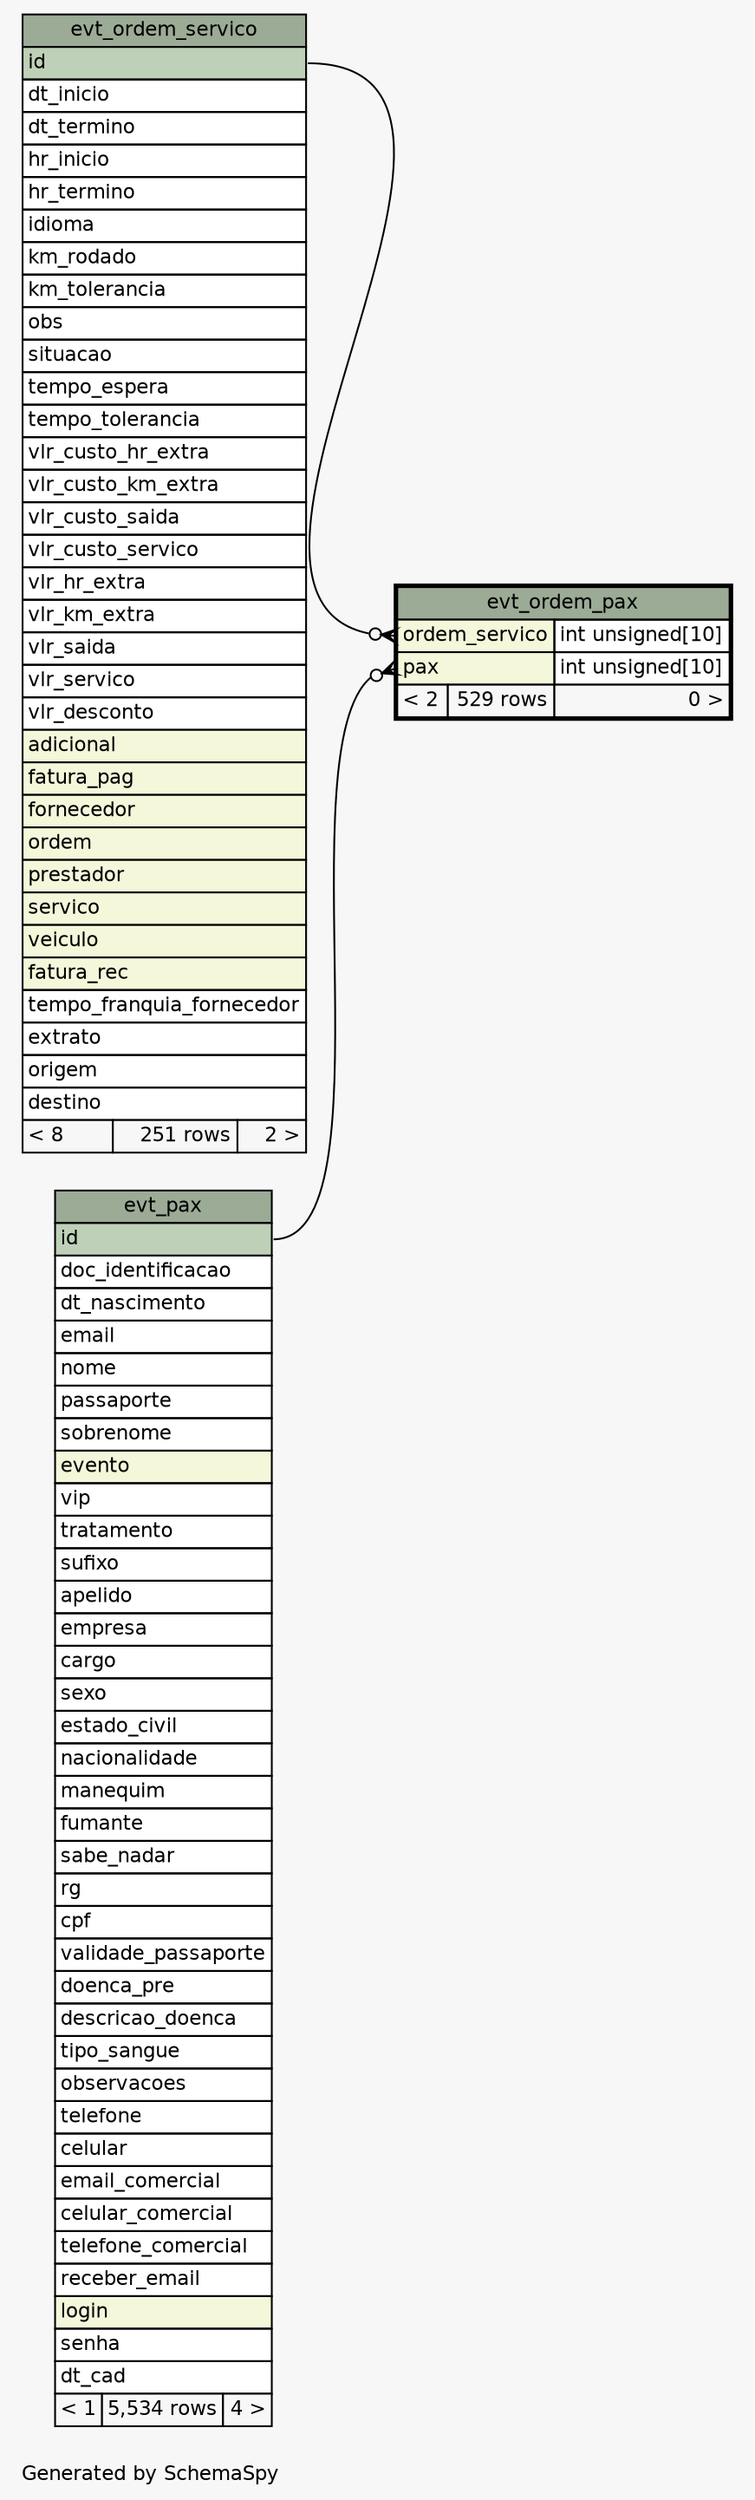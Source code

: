 // dot 2.38.0 on Windows 10 10.0
// SchemaSpy rev 590
digraph "oneDegreeRelationshipsDiagram" {
  graph [
    rankdir="RL"
    bgcolor="#f7f7f7"
    label="\nGenerated by SchemaSpy"
    labeljust="l"
    nodesep="0.18"
    ranksep="0.46"
    fontname="Helvetica"
    fontsize="11"
  ];
  node [
    fontname="Helvetica"
    fontsize="11"
    shape="plaintext"
  ];
  edge [
    arrowsize="0.8"
  ];
  "evt_ordem_pax":"ordem_servico":w -> "evt_ordem_servico":"id":e [arrowhead=none dir=back arrowtail=crowodot];
  "evt_ordem_pax":"pax":w -> "evt_pax":"id":e [arrowhead=none dir=back arrowtail=crowodot];
  "evt_ordem_pax" [
    label=<
    <TABLE BORDER="2" CELLBORDER="1" CELLSPACING="0" BGCOLOR="#ffffff">
      <TR><TD COLSPAN="3" BGCOLOR="#9bab96" ALIGN="CENTER">evt_ordem_pax</TD></TR>
      <TR><TD PORT="ordem_servico" COLSPAN="2" BGCOLOR="#f4f7da" ALIGN="LEFT">ordem_servico</TD><TD PORT="ordem_servico.type" ALIGN="LEFT">int unsigned[10]</TD></TR>
      <TR><TD PORT="pax" COLSPAN="2" BGCOLOR="#f4f7da" ALIGN="LEFT">pax</TD><TD PORT="pax.type" ALIGN="LEFT">int unsigned[10]</TD></TR>
      <TR><TD ALIGN="LEFT" BGCOLOR="#f7f7f7">&lt; 2</TD><TD ALIGN="RIGHT" BGCOLOR="#f7f7f7">529 rows</TD><TD ALIGN="RIGHT" BGCOLOR="#f7f7f7">0 &gt;</TD></TR>
    </TABLE>>
    URL="evt_ordem_pax.html"
    tooltip="evt_ordem_pax"
  ];
  "evt_ordem_servico" [
    label=<
    <TABLE BORDER="0" CELLBORDER="1" CELLSPACING="0" BGCOLOR="#ffffff">
      <TR><TD COLSPAN="3" BGCOLOR="#9bab96" ALIGN="CENTER">evt_ordem_servico</TD></TR>
      <TR><TD PORT="id" COLSPAN="3" BGCOLOR="#bed1b8" ALIGN="LEFT">id</TD></TR>
      <TR><TD PORT="dt_inicio" COLSPAN="3" ALIGN="LEFT">dt_inicio</TD></TR>
      <TR><TD PORT="dt_termino" COLSPAN="3" ALIGN="LEFT">dt_termino</TD></TR>
      <TR><TD PORT="hr_inicio" COLSPAN="3" ALIGN="LEFT">hr_inicio</TD></TR>
      <TR><TD PORT="hr_termino" COLSPAN="3" ALIGN="LEFT">hr_termino</TD></TR>
      <TR><TD PORT="idioma" COLSPAN="3" ALIGN="LEFT">idioma</TD></TR>
      <TR><TD PORT="km_rodado" COLSPAN="3" ALIGN="LEFT">km_rodado</TD></TR>
      <TR><TD PORT="km_tolerancia" COLSPAN="3" ALIGN="LEFT">km_tolerancia</TD></TR>
      <TR><TD PORT="obs" COLSPAN="3" ALIGN="LEFT">obs</TD></TR>
      <TR><TD PORT="situacao" COLSPAN="3" ALIGN="LEFT">situacao</TD></TR>
      <TR><TD PORT="tempo_espera" COLSPAN="3" ALIGN="LEFT">tempo_espera</TD></TR>
      <TR><TD PORT="tempo_tolerancia" COLSPAN="3" ALIGN="LEFT">tempo_tolerancia</TD></TR>
      <TR><TD PORT="vlr_custo_hr_extra" COLSPAN="3" ALIGN="LEFT">vlr_custo_hr_extra</TD></TR>
      <TR><TD PORT="vlr_custo_km_extra" COLSPAN="3" ALIGN="LEFT">vlr_custo_km_extra</TD></TR>
      <TR><TD PORT="vlr_custo_saida" COLSPAN="3" ALIGN="LEFT">vlr_custo_saida</TD></TR>
      <TR><TD PORT="vlr_custo_servico" COLSPAN="3" ALIGN="LEFT">vlr_custo_servico</TD></TR>
      <TR><TD PORT="vlr_hr_extra" COLSPAN="3" ALIGN="LEFT">vlr_hr_extra</TD></TR>
      <TR><TD PORT="vlr_km_extra" COLSPAN="3" ALIGN="LEFT">vlr_km_extra</TD></TR>
      <TR><TD PORT="vlr_saida" COLSPAN="3" ALIGN="LEFT">vlr_saida</TD></TR>
      <TR><TD PORT="vlr_servico" COLSPAN="3" ALIGN="LEFT">vlr_servico</TD></TR>
      <TR><TD PORT="vlr_desconto" COLSPAN="3" ALIGN="LEFT">vlr_desconto</TD></TR>
      <TR><TD PORT="adicional" COLSPAN="3" BGCOLOR="#f4f7da" ALIGN="LEFT">adicional</TD></TR>
      <TR><TD PORT="fatura_pag" COLSPAN="3" BGCOLOR="#f4f7da" ALIGN="LEFT">fatura_pag</TD></TR>
      <TR><TD PORT="fornecedor" COLSPAN="3" BGCOLOR="#f4f7da" ALIGN="LEFT">fornecedor</TD></TR>
      <TR><TD PORT="ordem" COLSPAN="3" BGCOLOR="#f4f7da" ALIGN="LEFT">ordem</TD></TR>
      <TR><TD PORT="prestador" COLSPAN="3" BGCOLOR="#f4f7da" ALIGN="LEFT">prestador</TD></TR>
      <TR><TD PORT="servico" COLSPAN="3" BGCOLOR="#f4f7da" ALIGN="LEFT">servico</TD></TR>
      <TR><TD PORT="veiculo" COLSPAN="3" BGCOLOR="#f4f7da" ALIGN="LEFT">veiculo</TD></TR>
      <TR><TD PORT="fatura_rec" COLSPAN="3" BGCOLOR="#f4f7da" ALIGN="LEFT">fatura_rec</TD></TR>
      <TR><TD PORT="tempo_franquia_fornecedor" COLSPAN="3" ALIGN="LEFT">tempo_franquia_fornecedor</TD></TR>
      <TR><TD PORT="extrato" COLSPAN="3" ALIGN="LEFT">extrato</TD></TR>
      <TR><TD PORT="origem" COLSPAN="3" ALIGN="LEFT">origem</TD></TR>
      <TR><TD PORT="destino" COLSPAN="3" ALIGN="LEFT">destino</TD></TR>
      <TR><TD ALIGN="LEFT" BGCOLOR="#f7f7f7">&lt; 8</TD><TD ALIGN="RIGHT" BGCOLOR="#f7f7f7">251 rows</TD><TD ALIGN="RIGHT" BGCOLOR="#f7f7f7">2 &gt;</TD></TR>
    </TABLE>>
    URL="evt_ordem_servico.html"
    tooltip="evt_ordem_servico"
  ];
  "evt_pax" [
    label=<
    <TABLE BORDER="0" CELLBORDER="1" CELLSPACING="0" BGCOLOR="#ffffff">
      <TR><TD COLSPAN="3" BGCOLOR="#9bab96" ALIGN="CENTER">evt_pax</TD></TR>
      <TR><TD PORT="id" COLSPAN="3" BGCOLOR="#bed1b8" ALIGN="LEFT">id</TD></TR>
      <TR><TD PORT="doc_identificacao" COLSPAN="3" ALIGN="LEFT">doc_identificacao</TD></TR>
      <TR><TD PORT="dt_nascimento" COLSPAN="3" ALIGN="LEFT">dt_nascimento</TD></TR>
      <TR><TD PORT="email" COLSPAN="3" ALIGN="LEFT">email</TD></TR>
      <TR><TD PORT="nome" COLSPAN="3" ALIGN="LEFT">nome</TD></TR>
      <TR><TD PORT="passaporte" COLSPAN="3" ALIGN="LEFT">passaporte</TD></TR>
      <TR><TD PORT="sobrenome" COLSPAN="3" ALIGN="LEFT">sobrenome</TD></TR>
      <TR><TD PORT="evento" COLSPAN="3" BGCOLOR="#f4f7da" ALIGN="LEFT">evento</TD></TR>
      <TR><TD PORT="vip" COLSPAN="3" ALIGN="LEFT">vip</TD></TR>
      <TR><TD PORT="tratamento" COLSPAN="3" ALIGN="LEFT">tratamento</TD></TR>
      <TR><TD PORT="sufixo" COLSPAN="3" ALIGN="LEFT">sufixo</TD></TR>
      <TR><TD PORT="apelido" COLSPAN="3" ALIGN="LEFT">apelido</TD></TR>
      <TR><TD PORT="empresa" COLSPAN="3" ALIGN="LEFT">empresa</TD></TR>
      <TR><TD PORT="cargo" COLSPAN="3" ALIGN="LEFT">cargo</TD></TR>
      <TR><TD PORT="sexo" COLSPAN="3" ALIGN="LEFT">sexo</TD></TR>
      <TR><TD PORT="estado_civil" COLSPAN="3" ALIGN="LEFT">estado_civil</TD></TR>
      <TR><TD PORT="nacionalidade" COLSPAN="3" ALIGN="LEFT">nacionalidade</TD></TR>
      <TR><TD PORT="manequim" COLSPAN="3" ALIGN="LEFT">manequim</TD></TR>
      <TR><TD PORT="fumante" COLSPAN="3" ALIGN="LEFT">fumante</TD></TR>
      <TR><TD PORT="sabe_nadar" COLSPAN="3" ALIGN="LEFT">sabe_nadar</TD></TR>
      <TR><TD PORT="rg" COLSPAN="3" ALIGN="LEFT">rg</TD></TR>
      <TR><TD PORT="cpf" COLSPAN="3" ALIGN="LEFT">cpf</TD></TR>
      <TR><TD PORT="validade_passaporte" COLSPAN="3" ALIGN="LEFT">validade_passaporte</TD></TR>
      <TR><TD PORT="doenca_pre" COLSPAN="3" ALIGN="LEFT">doenca_pre</TD></TR>
      <TR><TD PORT="descricao_doenca" COLSPAN="3" ALIGN="LEFT">descricao_doenca</TD></TR>
      <TR><TD PORT="tipo_sangue" COLSPAN="3" ALIGN="LEFT">tipo_sangue</TD></TR>
      <TR><TD PORT="observacoes" COLSPAN="3" ALIGN="LEFT">observacoes</TD></TR>
      <TR><TD PORT="telefone" COLSPAN="3" ALIGN="LEFT">telefone</TD></TR>
      <TR><TD PORT="celular" COLSPAN="3" ALIGN="LEFT">celular</TD></TR>
      <TR><TD PORT="email_comercial" COLSPAN="3" ALIGN="LEFT">email_comercial</TD></TR>
      <TR><TD PORT="celular_comercial" COLSPAN="3" ALIGN="LEFT">celular_comercial</TD></TR>
      <TR><TD PORT="telefone_comercial" COLSPAN="3" ALIGN="LEFT">telefone_comercial</TD></TR>
      <TR><TD PORT="receber_email" COLSPAN="3" ALIGN="LEFT">receber_email</TD></TR>
      <TR><TD PORT="login" COLSPAN="3" BGCOLOR="#f4f7da" ALIGN="LEFT">login</TD></TR>
      <TR><TD PORT="senha" COLSPAN="3" ALIGN="LEFT">senha</TD></TR>
      <TR><TD PORT="dt_cad" COLSPAN="3" ALIGN="LEFT">dt_cad</TD></TR>
      <TR><TD ALIGN="LEFT" BGCOLOR="#f7f7f7">&lt; 1</TD><TD ALIGN="RIGHT" BGCOLOR="#f7f7f7">5,534 rows</TD><TD ALIGN="RIGHT" BGCOLOR="#f7f7f7">4 &gt;</TD></TR>
    </TABLE>>
    URL="evt_pax.html"
    tooltip="evt_pax"
  ];
}
